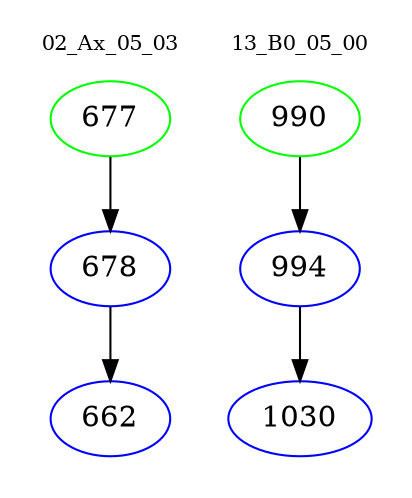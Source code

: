 digraph{
subgraph cluster_0 {
color = white
label = "02_Ax_05_03";
fontsize=10;
T0_677 [label="677", color="green"]
T0_677 -> T0_678 [color="black"]
T0_678 [label="678", color="blue"]
T0_678 -> T0_662 [color="black"]
T0_662 [label="662", color="blue"]
}
subgraph cluster_1 {
color = white
label = "13_B0_05_00";
fontsize=10;
T1_990 [label="990", color="green"]
T1_990 -> T1_994 [color="black"]
T1_994 [label="994", color="blue"]
T1_994 -> T1_1030 [color="black"]
T1_1030 [label="1030", color="blue"]
}
}
